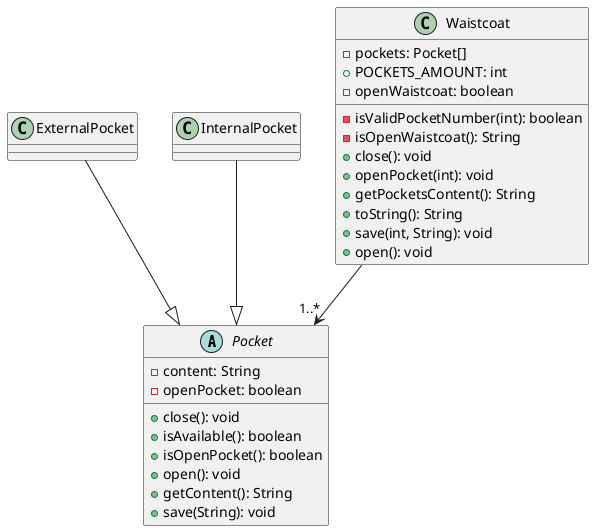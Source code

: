 @startuml
abstract class Pocket {
  - content: String
  - openPocket: boolean
  + close(): void
  + isAvailable(): boolean
  + isOpenPocket(): boolean
  + open(): void
  + getContent(): String
  + save(String): void
}
class ExternalPocket
class InternalPocket

class Waistcoat {
  - pockets: Pocket[]
  + POCKETS_AMOUNT: int
  - openWaistcoat: boolean
  - isValidPocketNumber(int): boolean
  - isOpenWaistcoat(): String
  + close(): void
  + openPocket(int): void
  + getPocketsContent(): String
  + toString(): String
  + save(int, String): void
  + open(): void
}

Waistcoat -->"1..*" Pocket

ExternalPocket  --|>  Pocket
InternalPocket  --|>  Pocket
@enduml